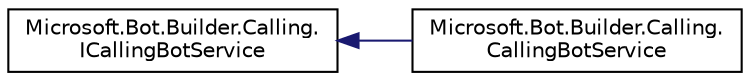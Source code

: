 digraph "Graphical Class Hierarchy"
{
  edge [fontname="Helvetica",fontsize="10",labelfontname="Helvetica",labelfontsize="10"];
  node [fontname="Helvetica",fontsize="10",shape=record];
  rankdir="LR";
  Node1 [label="Microsoft.Bot.Builder.Calling.\lICallingBotService",height=0.2,width=0.4,color="black", fillcolor="white", style="filled",URL="$d3/dcc/interface_microsoft_1_1_bot_1_1_builder_1_1_calling_1_1_i_calling_bot_service.html"];
  Node1 -> Node2 [dir="back",color="midnightblue",fontsize="10",style="solid",fontname="Helvetica"];
  Node2 [label="Microsoft.Bot.Builder.Calling.\lCallingBotService",height=0.2,width=0.4,color="black", fillcolor="white", style="filled",URL="$da/d10/class_microsoft_1_1_bot_1_1_builder_1_1_calling_1_1_calling_bot_service.html"];
}
